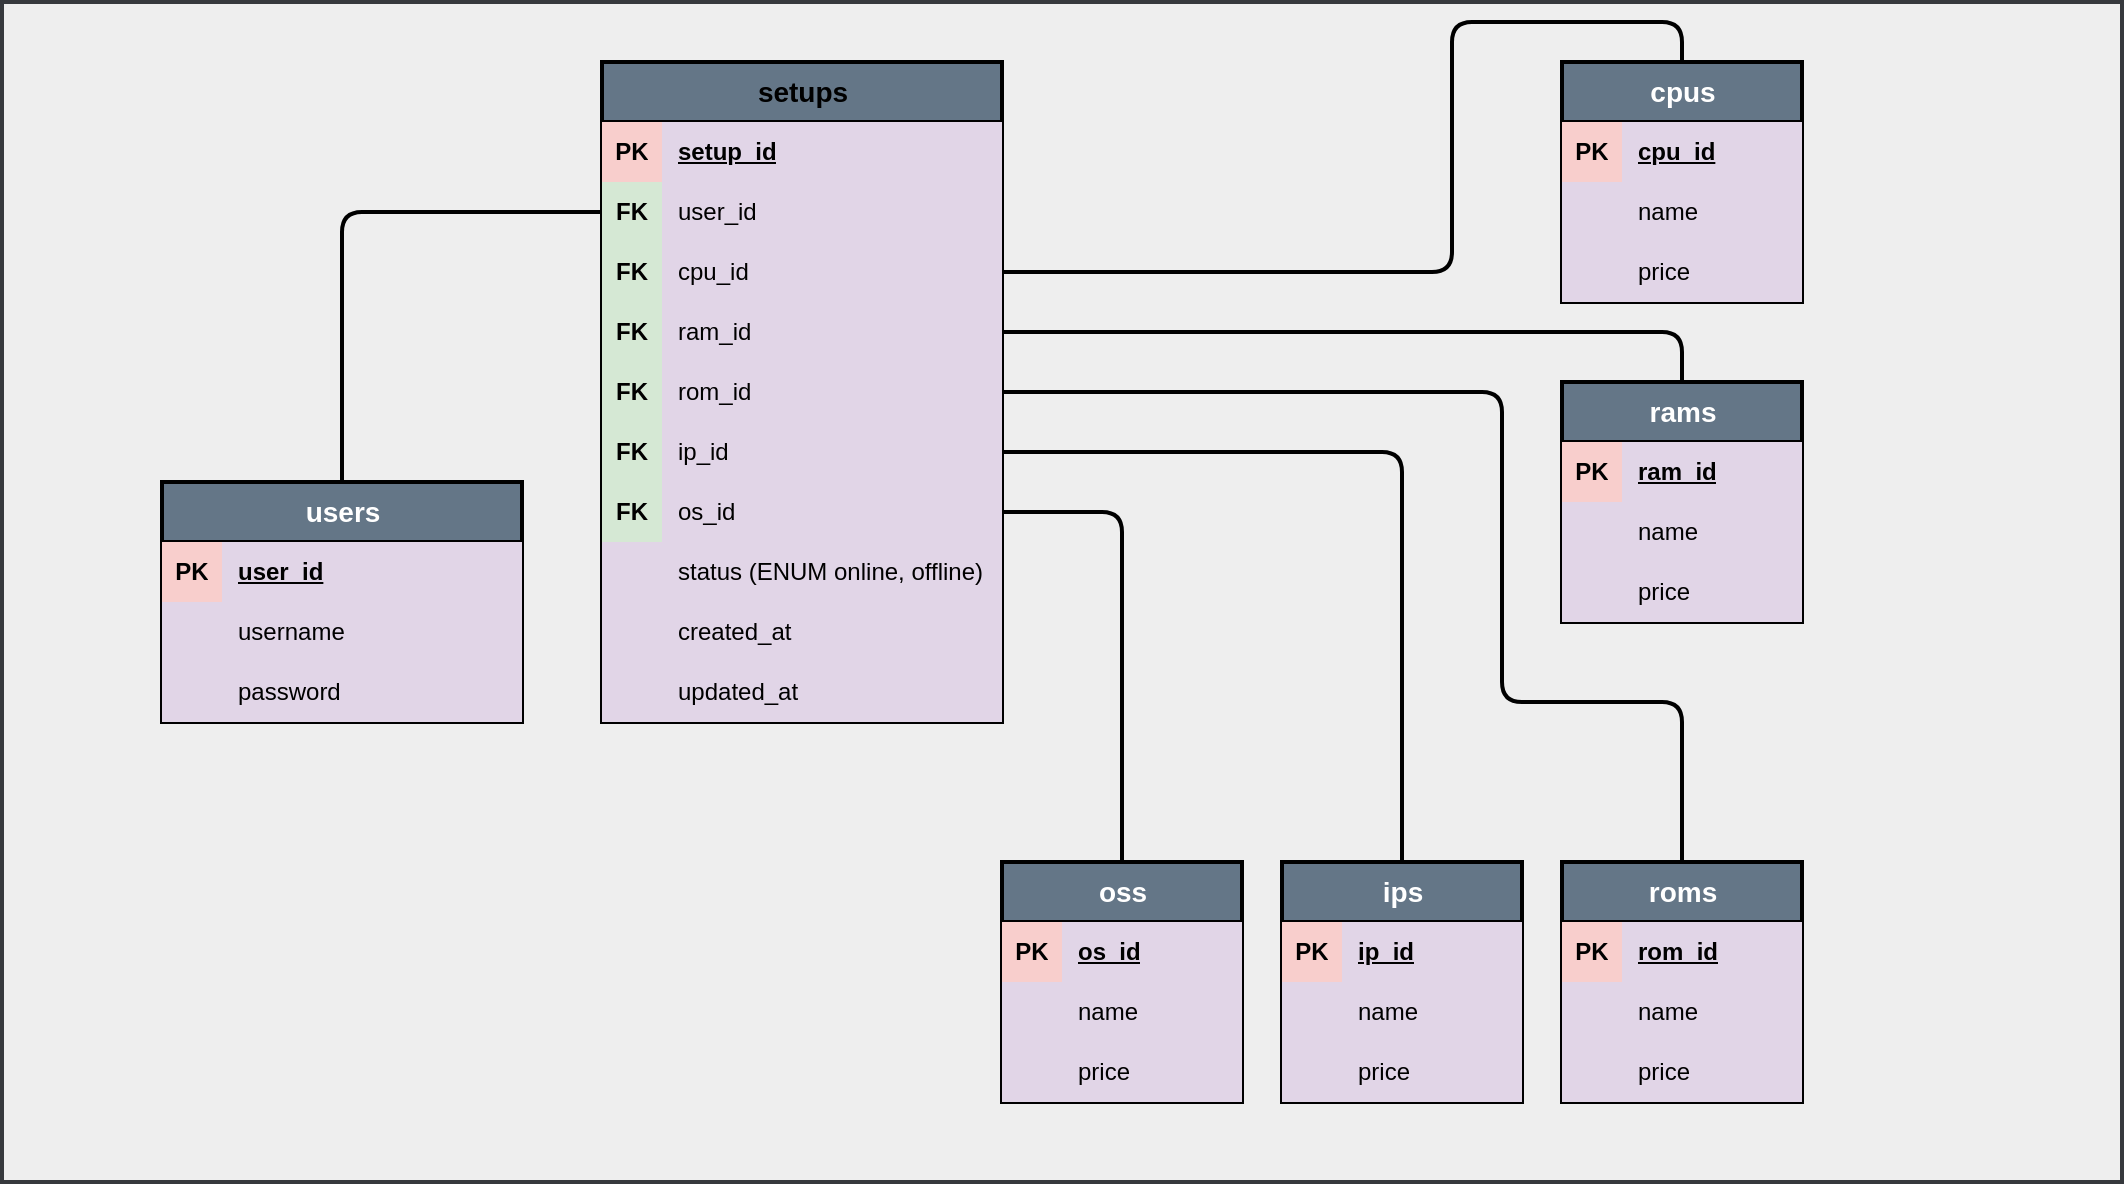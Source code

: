<mxfile>
    <diagram id="rzw9glcetbfqaGRJZ7We" name="Page-1">
        <mxGraphModel dx="551" dy="320" grid="1" gridSize="10" guides="1" tooltips="1" connect="1" arrows="1" fold="1" page="1" pageScale="1" pageWidth="1169" pageHeight="1654" math="0" shadow="0">
            <root>
                <mxCell id="0"/>
                <mxCell id="1" parent="0"/>
                <mxCell id="210" value="" style="rounded=0;whiteSpace=wrap;html=1;labelBorderColor=none;strokeColor=#36393d;strokeWidth=2;fontFamily=Comic Sans MS;fontSize=14;fillColor=#eeeeee;" vertex="1" parent="1">
                    <mxGeometry x="60" y="10" width="1060" height="590" as="geometry"/>
                </mxCell>
                <mxCell id="120" style="edgeStyle=orthogonalEdgeStyle;html=1;entryX=0;entryY=0.5;entryDx=0;entryDy=0;fontSize=14;fontColor=#000000;endArrow=none;endFill=0;exitX=0.5;exitY=0;exitDx=0;exitDy=0;strokeWidth=2;fillColor=#e1d5e7;strokeColor=#000000;" edge="1" parent="1" source="2" target="69">
                    <mxGeometry relative="1" as="geometry"/>
                </mxCell>
                <mxCell id="2" value="users" style="shape=table;startSize=30;container=1;collapsible=1;childLayout=tableLayout;fixedRows=1;rowLines=0;fontStyle=1;align=center;resizeLast=1;fillColor=#647687;strokeColor=#000000;swimlaneLine=1;swimlaneFillColor=none;fontSize=14;labelBorderColor=none;html=1;fontColor=#ffffff;strokeWidth=2;" vertex="1" parent="1">
                    <mxGeometry x="140" y="250" width="180" height="120" as="geometry"/>
                </mxCell>
                <mxCell id="3" value="" style="shape=tableRow;horizontal=0;startSize=0;swimlaneHead=0;swimlaneBody=0;fillColor=#e1d5e7;collapsible=0;dropTarget=0;points=[[0,0.5],[1,0.5]];portConstraint=eastwest;top=0;left=0;right=0;bottom=1;strokeColor=#000000;swimlaneLine=1;swimlaneFillColor=none;labelBorderColor=none;html=1;fontColor=#000000;strokeWidth=2;" vertex="1" parent="2">
                    <mxGeometry y="30" width="180" height="30" as="geometry"/>
                </mxCell>
                <mxCell id="4" value="PK" style="shape=partialRectangle;connectable=0;fillColor=#f8cecc;top=0;left=0;bottom=0;right=0;fontStyle=1;overflow=hidden;strokeColor=#b85450;swimlaneLine=1;swimlaneFillColor=none;labelBorderColor=none;html=1;strokeWidth=2;fontColor=#000000;" vertex="1" parent="3">
                    <mxGeometry width="30" height="30" as="geometry">
                        <mxRectangle width="30" height="30" as="alternateBounds"/>
                    </mxGeometry>
                </mxCell>
                <mxCell id="5" value="user_id" style="shape=partialRectangle;connectable=0;fillColor=#e1d5e7;top=0;left=0;bottom=0;right=0;align=left;spacingLeft=6;fontStyle=5;overflow=hidden;strokeColor=#000000;swimlaneLine=1;swimlaneFillColor=none;labelBorderColor=none;html=1;fontColor=#000000;strokeWidth=2;" vertex="1" parent="3">
                    <mxGeometry x="30" width="150" height="30" as="geometry">
                        <mxRectangle width="150" height="30" as="alternateBounds"/>
                    </mxGeometry>
                </mxCell>
                <mxCell id="6" value="" style="shape=tableRow;horizontal=0;startSize=0;swimlaneHead=0;swimlaneBody=0;fillColor=#e1d5e7;collapsible=0;dropTarget=0;points=[[0,0.5],[1,0.5]];portConstraint=eastwest;top=0;left=0;right=0;bottom=0;strokeColor=#000000;swimlaneLine=1;swimlaneFillColor=none;labelBorderColor=none;html=1;fontColor=#000000;strokeWidth=2;" vertex="1" parent="2">
                    <mxGeometry y="60" width="180" height="30" as="geometry"/>
                </mxCell>
                <mxCell id="7" value="" style="shape=partialRectangle;connectable=0;fillColor=#e1d5e7;top=0;left=0;bottom=0;right=0;editable=1;overflow=hidden;strokeColor=#000000;swimlaneLine=1;swimlaneFillColor=none;labelBorderColor=none;html=1;fontColor=#000000;strokeWidth=2;" vertex="1" parent="6">
                    <mxGeometry width="30" height="30" as="geometry">
                        <mxRectangle width="30" height="30" as="alternateBounds"/>
                    </mxGeometry>
                </mxCell>
                <mxCell id="8" value="username" style="shape=partialRectangle;connectable=0;fillColor=#e1d5e7;top=0;left=0;bottom=0;right=0;align=left;spacingLeft=6;overflow=hidden;strokeColor=#000000;swimlaneLine=1;swimlaneFillColor=none;perimeterSpacing=0;strokeWidth=2;labelBorderColor=none;html=1;fontColor=#000000;" vertex="1" parent="6">
                    <mxGeometry x="30" width="150" height="30" as="geometry">
                        <mxRectangle width="150" height="30" as="alternateBounds"/>
                    </mxGeometry>
                </mxCell>
                <mxCell id="9" value="" style="shape=tableRow;horizontal=0;startSize=0;swimlaneHead=0;swimlaneBody=0;fillColor=#e1d5e7;collapsible=0;dropTarget=0;points=[[0,0.5],[1,0.5]];portConstraint=eastwest;top=0;left=0;right=0;bottom=0;strokeColor=#000000;swimlaneLine=1;swimlaneFillColor=none;labelBorderColor=none;html=1;fontColor=#000000;strokeWidth=2;" vertex="1" parent="2">
                    <mxGeometry y="90" width="180" height="30" as="geometry"/>
                </mxCell>
                <mxCell id="10" value="" style="shape=partialRectangle;connectable=0;fillColor=#e1d5e7;top=0;left=0;bottom=0;right=0;editable=1;overflow=hidden;strokeColor=#000000;swimlaneLine=1;swimlaneFillColor=none;labelBorderColor=none;html=1;fontColor=#000000;strokeWidth=2;" vertex="1" parent="9">
                    <mxGeometry width="30" height="30" as="geometry">
                        <mxRectangle width="30" height="30" as="alternateBounds"/>
                    </mxGeometry>
                </mxCell>
                <mxCell id="11" value="password" style="shape=partialRectangle;connectable=0;fillColor=#e1d5e7;top=0;left=0;bottom=0;right=0;align=left;spacingLeft=6;overflow=hidden;strokeColor=#000000;swimlaneLine=1;swimlaneFillColor=none;labelBorderColor=none;html=1;fontColor=#000000;strokeWidth=2;" vertex="1" parent="9">
                    <mxGeometry x="30" width="150" height="30" as="geometry">
                        <mxRectangle width="150" height="30" as="alternateBounds"/>
                    </mxGeometry>
                </mxCell>
                <mxCell id="15" value="cpus" style="shape=table;startSize=30;container=1;collapsible=1;childLayout=tableLayout;fixedRows=1;rowLines=0;fontStyle=1;align=center;resizeLast=1;fillColor=#647687;strokeColor=#000000;swimlaneLine=1;swimlaneFillColor=none;fontSize=14;labelBorderColor=none;html=1;fontColor=#ffffff;strokeWidth=2;" vertex="1" parent="1">
                    <mxGeometry x="840" y="40" width="120" height="120" as="geometry"/>
                </mxCell>
                <mxCell id="16" value="" style="shape=tableRow;horizontal=0;startSize=0;swimlaneHead=0;swimlaneBody=0;fillColor=#e1d5e7;collapsible=0;dropTarget=0;points=[[0,0.5],[1,0.5]];portConstraint=eastwest;top=0;left=0;right=0;bottom=1;strokeColor=#000000;swimlaneLine=1;swimlaneFillColor=none;labelBorderColor=none;html=1;fontColor=#000000;strokeWidth=2;" vertex="1" parent="15">
                    <mxGeometry y="30" width="120" height="30" as="geometry"/>
                </mxCell>
                <mxCell id="17" value="PK" style="shape=partialRectangle;connectable=0;fillColor=#f8cecc;top=0;left=0;bottom=0;right=0;fontStyle=1;overflow=hidden;strokeColor=#b85450;swimlaneLine=1;swimlaneFillColor=none;labelBorderColor=none;html=1;strokeWidth=2;fontColor=#000000;" vertex="1" parent="16">
                    <mxGeometry width="30" height="30" as="geometry">
                        <mxRectangle width="30" height="30" as="alternateBounds"/>
                    </mxGeometry>
                </mxCell>
                <mxCell id="18" value="cpu_id" style="shape=partialRectangle;connectable=0;fillColor=#e1d5e7;top=0;left=0;bottom=0;right=0;align=left;spacingLeft=6;fontStyle=5;overflow=hidden;strokeColor=#000000;swimlaneLine=1;swimlaneFillColor=none;labelBorderColor=none;html=1;fontColor=#000000;strokeWidth=2;" vertex="1" parent="16">
                    <mxGeometry x="30" width="90" height="30" as="geometry">
                        <mxRectangle width="90" height="30" as="alternateBounds"/>
                    </mxGeometry>
                </mxCell>
                <mxCell id="19" value="" style="shape=tableRow;horizontal=0;startSize=0;swimlaneHead=0;swimlaneBody=0;fillColor=#e1d5e7;collapsible=0;dropTarget=0;points=[[0,0.5],[1,0.5]];portConstraint=eastwest;top=0;left=0;right=0;bottom=0;strokeColor=#000000;swimlaneLine=1;swimlaneFillColor=none;labelBorderColor=none;html=1;fontColor=#000000;strokeWidth=2;" vertex="1" parent="15">
                    <mxGeometry y="60" width="120" height="30" as="geometry"/>
                </mxCell>
                <mxCell id="20" value="" style="shape=partialRectangle;connectable=0;fillColor=#e1d5e7;top=0;left=0;bottom=0;right=0;editable=1;overflow=hidden;strokeColor=#000000;swimlaneLine=1;swimlaneFillColor=none;labelBorderColor=none;html=1;fontColor=#000000;strokeWidth=2;" vertex="1" parent="19">
                    <mxGeometry width="30" height="30" as="geometry">
                        <mxRectangle width="30" height="30" as="alternateBounds"/>
                    </mxGeometry>
                </mxCell>
                <mxCell id="21" value="name" style="shape=partialRectangle;connectable=0;fillColor=#e1d5e7;top=0;left=0;bottom=0;right=0;align=left;spacingLeft=6;overflow=hidden;strokeColor=#000000;swimlaneLine=1;swimlaneFillColor=none;perimeterSpacing=0;strokeWidth=2;labelBorderColor=none;html=1;fontColor=#000000;" vertex="1" parent="19">
                    <mxGeometry x="30" width="90" height="30" as="geometry">
                        <mxRectangle width="90" height="30" as="alternateBounds"/>
                    </mxGeometry>
                </mxCell>
                <mxCell id="22" value="" style="shape=tableRow;horizontal=0;startSize=0;swimlaneHead=0;swimlaneBody=0;fillColor=#e1d5e7;collapsible=0;dropTarget=0;points=[[0,0.5],[1,0.5]];portConstraint=eastwest;top=0;left=0;right=0;bottom=0;strokeColor=#000000;swimlaneLine=1;swimlaneFillColor=none;labelBorderColor=none;html=1;fontColor=#000000;strokeWidth=2;" vertex="1" parent="15">
                    <mxGeometry y="90" width="120" height="30" as="geometry"/>
                </mxCell>
                <mxCell id="23" value="" style="shape=partialRectangle;connectable=0;fillColor=#e1d5e7;top=0;left=0;bottom=0;right=0;editable=1;overflow=hidden;strokeColor=#000000;swimlaneLine=1;swimlaneFillColor=none;labelBorderColor=none;html=1;fontColor=#000000;strokeWidth=2;" vertex="1" parent="22">
                    <mxGeometry width="30" height="30" as="geometry">
                        <mxRectangle width="30" height="30" as="alternateBounds"/>
                    </mxGeometry>
                </mxCell>
                <mxCell id="24" value="price" style="shape=partialRectangle;connectable=0;fillColor=#e1d5e7;top=0;left=0;bottom=0;right=0;align=left;spacingLeft=6;overflow=hidden;strokeColor=#000000;swimlaneLine=1;swimlaneFillColor=none;labelBorderColor=none;html=1;fontColor=#000000;strokeWidth=2;" vertex="1" parent="22">
                    <mxGeometry x="30" width="90" height="30" as="geometry">
                        <mxRectangle width="90" height="30" as="alternateBounds"/>
                    </mxGeometry>
                </mxCell>
                <mxCell id="25" value="roms" style="shape=table;startSize=30;container=1;collapsible=1;childLayout=tableLayout;fixedRows=1;rowLines=0;fontStyle=1;align=center;resizeLast=1;fillColor=#647687;strokeColor=#000000;swimlaneLine=1;swimlaneFillColor=none;fontSize=14;labelBorderColor=none;html=1;fontColor=#ffffff;strokeWidth=2;" vertex="1" parent="1">
                    <mxGeometry x="840" y="440" width="120" height="120" as="geometry"/>
                </mxCell>
                <mxCell id="26" value="" style="shape=tableRow;horizontal=0;startSize=0;swimlaneHead=0;swimlaneBody=0;fillColor=#e1d5e7;collapsible=0;dropTarget=0;points=[[0,0.5],[1,0.5]];portConstraint=eastwest;top=0;left=0;right=0;bottom=1;strokeColor=#000000;swimlaneLine=1;swimlaneFillColor=none;labelBorderColor=none;html=1;fontColor=#000000;strokeWidth=2;" vertex="1" parent="25">
                    <mxGeometry y="30" width="120" height="30" as="geometry"/>
                </mxCell>
                <mxCell id="27" value="PK" style="shape=partialRectangle;connectable=0;fillColor=#f8cecc;top=0;left=0;bottom=0;right=0;fontStyle=1;overflow=hidden;strokeColor=#b85450;swimlaneLine=1;swimlaneFillColor=none;labelBorderColor=none;html=1;strokeWidth=2;fontColor=#000000;" vertex="1" parent="26">
                    <mxGeometry width="30" height="30" as="geometry">
                        <mxRectangle width="30" height="30" as="alternateBounds"/>
                    </mxGeometry>
                </mxCell>
                <mxCell id="28" value="rom_id" style="shape=partialRectangle;connectable=0;fillColor=#e1d5e7;top=0;left=0;bottom=0;right=0;align=left;spacingLeft=6;fontStyle=5;overflow=hidden;strokeColor=#000000;swimlaneLine=1;swimlaneFillColor=none;labelBorderColor=none;html=1;fontColor=#000000;strokeWidth=2;" vertex="1" parent="26">
                    <mxGeometry x="30" width="90" height="30" as="geometry">
                        <mxRectangle width="90" height="30" as="alternateBounds"/>
                    </mxGeometry>
                </mxCell>
                <mxCell id="29" value="" style="shape=tableRow;horizontal=0;startSize=0;swimlaneHead=0;swimlaneBody=0;fillColor=#e1d5e7;collapsible=0;dropTarget=0;points=[[0,0.5],[1,0.5]];portConstraint=eastwest;top=0;left=0;right=0;bottom=0;strokeColor=#000000;swimlaneLine=1;swimlaneFillColor=none;labelBorderColor=none;html=1;fontColor=#000000;strokeWidth=2;" vertex="1" parent="25">
                    <mxGeometry y="60" width="120" height="30" as="geometry"/>
                </mxCell>
                <mxCell id="30" value="" style="shape=partialRectangle;connectable=0;fillColor=#e1d5e7;top=0;left=0;bottom=0;right=0;editable=1;overflow=hidden;strokeColor=#000000;swimlaneLine=1;swimlaneFillColor=none;labelBorderColor=none;html=1;fontColor=#000000;strokeWidth=2;" vertex="1" parent="29">
                    <mxGeometry width="30" height="30" as="geometry">
                        <mxRectangle width="30" height="30" as="alternateBounds"/>
                    </mxGeometry>
                </mxCell>
                <mxCell id="31" value="name" style="shape=partialRectangle;connectable=0;fillColor=#e1d5e7;top=0;left=0;bottom=0;right=0;align=left;spacingLeft=6;overflow=hidden;strokeColor=#000000;swimlaneLine=1;swimlaneFillColor=none;perimeterSpacing=0;strokeWidth=2;labelBorderColor=none;html=1;fontColor=#000000;" vertex="1" parent="29">
                    <mxGeometry x="30" width="90" height="30" as="geometry">
                        <mxRectangle width="90" height="30" as="alternateBounds"/>
                    </mxGeometry>
                </mxCell>
                <mxCell id="32" value="" style="shape=tableRow;horizontal=0;startSize=0;swimlaneHead=0;swimlaneBody=0;fillColor=#e1d5e7;collapsible=0;dropTarget=0;points=[[0,0.5],[1,0.5]];portConstraint=eastwest;top=0;left=0;right=0;bottom=0;strokeColor=#000000;swimlaneLine=1;swimlaneFillColor=none;labelBorderColor=none;html=1;fontColor=#000000;strokeWidth=2;" vertex="1" parent="25">
                    <mxGeometry y="90" width="120" height="30" as="geometry"/>
                </mxCell>
                <mxCell id="33" value="" style="shape=partialRectangle;connectable=0;fillColor=#e1d5e7;top=0;left=0;bottom=0;right=0;editable=1;overflow=hidden;strokeColor=#000000;swimlaneLine=1;swimlaneFillColor=none;labelBorderColor=none;html=1;fontColor=#000000;strokeWidth=2;" vertex="1" parent="32">
                    <mxGeometry width="30" height="30" as="geometry">
                        <mxRectangle width="30" height="30" as="alternateBounds"/>
                    </mxGeometry>
                </mxCell>
                <mxCell id="34" value="price" style="shape=partialRectangle;connectable=0;fillColor=#e1d5e7;top=0;left=0;bottom=0;right=0;align=left;spacingLeft=6;overflow=hidden;strokeColor=#000000;swimlaneLine=1;swimlaneFillColor=none;labelBorderColor=none;html=1;fontColor=#000000;strokeWidth=2;" vertex="1" parent="32">
                    <mxGeometry x="30" width="90" height="30" as="geometry">
                        <mxRectangle width="90" height="30" as="alternateBounds"/>
                    </mxGeometry>
                </mxCell>
                <mxCell id="35" value="rams" style="shape=table;startSize=30;container=1;collapsible=1;childLayout=tableLayout;fixedRows=1;rowLines=0;fontStyle=1;align=center;resizeLast=1;fillColor=#647687;strokeColor=#000000;swimlaneLine=1;swimlaneFillColor=none;fontSize=14;labelBorderColor=none;html=1;fontColor=#ffffff;strokeWidth=2;" vertex="1" parent="1">
                    <mxGeometry x="840" y="200" width="120" height="120" as="geometry"/>
                </mxCell>
                <mxCell id="36" value="" style="shape=tableRow;horizontal=0;startSize=0;swimlaneHead=0;swimlaneBody=0;fillColor=#e1d5e7;collapsible=0;dropTarget=0;points=[[0,0.5],[1,0.5]];portConstraint=eastwest;top=0;left=0;right=0;bottom=1;strokeColor=#000000;swimlaneLine=1;swimlaneFillColor=none;labelBorderColor=none;html=1;fontColor=#000000;strokeWidth=2;" vertex="1" parent="35">
                    <mxGeometry y="30" width="120" height="30" as="geometry"/>
                </mxCell>
                <mxCell id="37" value="PK" style="shape=partialRectangle;connectable=0;fillColor=#f8cecc;top=0;left=0;bottom=0;right=0;fontStyle=1;overflow=hidden;strokeColor=#b85450;swimlaneLine=1;swimlaneFillColor=none;labelBorderColor=none;html=1;strokeWidth=2;fontColor=#000000;" vertex="1" parent="36">
                    <mxGeometry width="30" height="30" as="geometry">
                        <mxRectangle width="30" height="30" as="alternateBounds"/>
                    </mxGeometry>
                </mxCell>
                <mxCell id="38" value="ram_id" style="shape=partialRectangle;connectable=0;fillColor=#e1d5e7;top=0;left=0;bottom=0;right=0;align=left;spacingLeft=6;fontStyle=5;overflow=hidden;strokeColor=#000000;swimlaneLine=1;swimlaneFillColor=none;labelBorderColor=none;html=1;fontColor=#000000;strokeWidth=2;" vertex="1" parent="36">
                    <mxGeometry x="30" width="90" height="30" as="geometry">
                        <mxRectangle width="90" height="30" as="alternateBounds"/>
                    </mxGeometry>
                </mxCell>
                <mxCell id="39" value="" style="shape=tableRow;horizontal=0;startSize=0;swimlaneHead=0;swimlaneBody=0;fillColor=#e1d5e7;collapsible=0;dropTarget=0;points=[[0,0.5],[1,0.5]];portConstraint=eastwest;top=0;left=0;right=0;bottom=0;strokeColor=#000000;swimlaneLine=1;swimlaneFillColor=none;labelBorderColor=none;html=1;fontColor=#000000;strokeWidth=2;" vertex="1" parent="35">
                    <mxGeometry y="60" width="120" height="30" as="geometry"/>
                </mxCell>
                <mxCell id="40" value="" style="shape=partialRectangle;connectable=0;fillColor=#e1d5e7;top=0;left=0;bottom=0;right=0;editable=1;overflow=hidden;strokeColor=#000000;swimlaneLine=1;swimlaneFillColor=none;labelBorderColor=none;html=1;fontColor=#000000;strokeWidth=2;" vertex="1" parent="39">
                    <mxGeometry width="30" height="30" as="geometry">
                        <mxRectangle width="30" height="30" as="alternateBounds"/>
                    </mxGeometry>
                </mxCell>
                <mxCell id="41" value="name" style="shape=partialRectangle;connectable=0;fillColor=#e1d5e7;top=0;left=0;bottom=0;right=0;align=left;spacingLeft=6;overflow=hidden;strokeColor=#000000;swimlaneLine=1;swimlaneFillColor=none;perimeterSpacing=0;strokeWidth=2;labelBorderColor=none;html=1;fontColor=#000000;" vertex="1" parent="39">
                    <mxGeometry x="30" width="90" height="30" as="geometry">
                        <mxRectangle width="90" height="30" as="alternateBounds"/>
                    </mxGeometry>
                </mxCell>
                <mxCell id="42" value="" style="shape=tableRow;horizontal=0;startSize=0;swimlaneHead=0;swimlaneBody=0;fillColor=#e1d5e7;collapsible=0;dropTarget=0;points=[[0,0.5],[1,0.5]];portConstraint=eastwest;top=0;left=0;right=0;bottom=0;strokeColor=#000000;swimlaneLine=1;swimlaneFillColor=none;labelBorderColor=none;html=1;fontColor=#000000;strokeWidth=2;" vertex="1" parent="35">
                    <mxGeometry y="90" width="120" height="30" as="geometry"/>
                </mxCell>
                <mxCell id="43" value="" style="shape=partialRectangle;connectable=0;fillColor=#e1d5e7;top=0;left=0;bottom=0;right=0;editable=1;overflow=hidden;strokeColor=#000000;swimlaneLine=1;swimlaneFillColor=none;labelBorderColor=none;html=1;fontColor=#000000;strokeWidth=2;" vertex="1" parent="42">
                    <mxGeometry width="30" height="30" as="geometry">
                        <mxRectangle width="30" height="30" as="alternateBounds"/>
                    </mxGeometry>
                </mxCell>
                <mxCell id="44" value="price" style="shape=partialRectangle;connectable=0;fillColor=#e1d5e7;top=0;left=0;bottom=0;right=0;align=left;spacingLeft=6;overflow=hidden;strokeColor=#000000;swimlaneLine=1;swimlaneFillColor=none;labelBorderColor=none;html=1;fontColor=#000000;strokeWidth=2;" vertex="1" parent="42">
                    <mxGeometry x="30" width="90" height="30" as="geometry">
                        <mxRectangle width="90" height="30" as="alternateBounds"/>
                    </mxGeometry>
                </mxCell>
                <mxCell id="45" value="ips" style="shape=table;startSize=30;container=1;collapsible=1;childLayout=tableLayout;fixedRows=1;rowLines=0;fontStyle=1;align=center;resizeLast=1;fillColor=#647687;strokeColor=#000000;swimlaneLine=1;swimlaneFillColor=none;fontSize=14;labelBorderColor=none;html=1;fontColor=#ffffff;strokeWidth=2;" vertex="1" parent="1">
                    <mxGeometry x="700" y="440" width="120" height="120" as="geometry"/>
                </mxCell>
                <mxCell id="46" value="" style="shape=tableRow;horizontal=0;startSize=0;swimlaneHead=0;swimlaneBody=0;fillColor=#e1d5e7;collapsible=0;dropTarget=0;points=[[0,0.5],[1,0.5]];portConstraint=eastwest;top=0;left=0;right=0;bottom=1;strokeColor=#000000;swimlaneLine=1;swimlaneFillColor=none;labelBorderColor=none;html=1;fontColor=#000000;strokeWidth=2;" vertex="1" parent="45">
                    <mxGeometry y="30" width="120" height="30" as="geometry"/>
                </mxCell>
                <mxCell id="47" value="PK" style="shape=partialRectangle;connectable=0;fillColor=#f8cecc;top=0;left=0;bottom=0;right=0;fontStyle=1;overflow=hidden;strokeColor=#b85450;swimlaneLine=1;swimlaneFillColor=none;labelBorderColor=none;html=1;strokeWidth=2;fontColor=#000000;" vertex="1" parent="46">
                    <mxGeometry width="30" height="30" as="geometry">
                        <mxRectangle width="30" height="30" as="alternateBounds"/>
                    </mxGeometry>
                </mxCell>
                <mxCell id="48" value="ip_id" style="shape=partialRectangle;connectable=0;fillColor=#e1d5e7;top=0;left=0;bottom=0;right=0;align=left;spacingLeft=6;fontStyle=5;overflow=hidden;strokeColor=#000000;swimlaneLine=1;swimlaneFillColor=none;labelBorderColor=none;html=1;fontColor=#000000;strokeWidth=2;" vertex="1" parent="46">
                    <mxGeometry x="30" width="90" height="30" as="geometry">
                        <mxRectangle width="90" height="30" as="alternateBounds"/>
                    </mxGeometry>
                </mxCell>
                <mxCell id="49" value="" style="shape=tableRow;horizontal=0;startSize=0;swimlaneHead=0;swimlaneBody=0;fillColor=#e1d5e7;collapsible=0;dropTarget=0;points=[[0,0.5],[1,0.5]];portConstraint=eastwest;top=0;left=0;right=0;bottom=0;strokeColor=#000000;swimlaneLine=1;swimlaneFillColor=none;labelBorderColor=none;html=1;fontColor=#000000;strokeWidth=2;" vertex="1" parent="45">
                    <mxGeometry y="60" width="120" height="30" as="geometry"/>
                </mxCell>
                <mxCell id="50" value="" style="shape=partialRectangle;connectable=0;fillColor=#e1d5e7;top=0;left=0;bottom=0;right=0;editable=1;overflow=hidden;strokeColor=#000000;swimlaneLine=1;swimlaneFillColor=none;labelBorderColor=none;html=1;fontColor=#000000;strokeWidth=2;" vertex="1" parent="49">
                    <mxGeometry width="30" height="30" as="geometry">
                        <mxRectangle width="30" height="30" as="alternateBounds"/>
                    </mxGeometry>
                </mxCell>
                <mxCell id="51" value="name" style="shape=partialRectangle;connectable=0;fillColor=#e1d5e7;top=0;left=0;bottom=0;right=0;align=left;spacingLeft=6;overflow=hidden;strokeColor=#000000;swimlaneLine=1;swimlaneFillColor=none;perimeterSpacing=0;strokeWidth=2;labelBorderColor=none;html=1;fontColor=#000000;" vertex="1" parent="49">
                    <mxGeometry x="30" width="90" height="30" as="geometry">
                        <mxRectangle width="90" height="30" as="alternateBounds"/>
                    </mxGeometry>
                </mxCell>
                <mxCell id="52" value="" style="shape=tableRow;horizontal=0;startSize=0;swimlaneHead=0;swimlaneBody=0;fillColor=#e1d5e7;collapsible=0;dropTarget=0;points=[[0,0.5],[1,0.5]];portConstraint=eastwest;top=0;left=0;right=0;bottom=0;strokeColor=#000000;swimlaneLine=1;swimlaneFillColor=none;labelBorderColor=none;html=1;fontColor=#000000;strokeWidth=2;" vertex="1" parent="45">
                    <mxGeometry y="90" width="120" height="30" as="geometry"/>
                </mxCell>
                <mxCell id="53" value="" style="shape=partialRectangle;connectable=0;fillColor=#e1d5e7;top=0;left=0;bottom=0;right=0;editable=1;overflow=hidden;strokeColor=#000000;swimlaneLine=1;swimlaneFillColor=none;labelBorderColor=none;html=1;fontColor=#000000;strokeWidth=2;" vertex="1" parent="52">
                    <mxGeometry width="30" height="30" as="geometry">
                        <mxRectangle width="30" height="30" as="alternateBounds"/>
                    </mxGeometry>
                </mxCell>
                <mxCell id="54" value="price" style="shape=partialRectangle;connectable=0;fillColor=#e1d5e7;top=0;left=0;bottom=0;right=0;align=left;spacingLeft=6;overflow=hidden;strokeColor=#000000;swimlaneLine=1;swimlaneFillColor=none;labelBorderColor=none;html=1;fontColor=#000000;strokeWidth=2;" vertex="1" parent="52">
                    <mxGeometry x="30" width="90" height="30" as="geometry">
                        <mxRectangle width="90" height="30" as="alternateBounds"/>
                    </mxGeometry>
                </mxCell>
                <mxCell id="55" value="oss" style="shape=table;startSize=30;container=1;collapsible=1;childLayout=tableLayout;fixedRows=1;rowLines=0;fontStyle=1;align=center;resizeLast=1;fillColor=#647687;strokeColor=#000000;swimlaneLine=1;swimlaneFillColor=none;fontSize=14;labelBorderColor=none;html=1;fontColor=#ffffff;strokeWidth=2;" vertex="1" parent="1">
                    <mxGeometry x="560" y="440" width="120" height="120" as="geometry"/>
                </mxCell>
                <mxCell id="56" value="" style="shape=tableRow;horizontal=0;startSize=0;swimlaneHead=0;swimlaneBody=0;fillColor=#e1d5e7;collapsible=0;dropTarget=0;points=[[0,0.5],[1,0.5]];portConstraint=eastwest;top=0;left=0;right=0;bottom=1;strokeColor=#000000;swimlaneLine=1;swimlaneFillColor=none;labelBorderColor=none;html=1;fontColor=#000000;strokeWidth=2;" vertex="1" parent="55">
                    <mxGeometry y="30" width="120" height="30" as="geometry"/>
                </mxCell>
                <mxCell id="57" value="PK" style="shape=partialRectangle;connectable=0;fillColor=#f8cecc;top=0;left=0;bottom=0;right=0;fontStyle=1;overflow=hidden;strokeColor=#b85450;swimlaneLine=1;swimlaneFillColor=none;labelBorderColor=none;html=1;strokeWidth=2;fontColor=#000000;" vertex="1" parent="56">
                    <mxGeometry width="30" height="30" as="geometry">
                        <mxRectangle width="30" height="30" as="alternateBounds"/>
                    </mxGeometry>
                </mxCell>
                <mxCell id="58" value="os_id" style="shape=partialRectangle;connectable=0;fillColor=#e1d5e7;top=0;left=0;bottom=0;right=0;align=left;spacingLeft=6;fontStyle=5;overflow=hidden;strokeColor=#000000;swimlaneLine=1;swimlaneFillColor=none;labelBorderColor=none;html=1;fontColor=#000000;strokeWidth=2;" vertex="1" parent="56">
                    <mxGeometry x="30" width="90" height="30" as="geometry">
                        <mxRectangle width="90" height="30" as="alternateBounds"/>
                    </mxGeometry>
                </mxCell>
                <mxCell id="59" value="" style="shape=tableRow;horizontal=0;startSize=0;swimlaneHead=0;swimlaneBody=0;fillColor=#e1d5e7;collapsible=0;dropTarget=0;points=[[0,0.5],[1,0.5]];portConstraint=eastwest;top=0;left=0;right=0;bottom=0;strokeColor=#000000;swimlaneLine=1;swimlaneFillColor=none;labelBorderColor=none;html=1;fontColor=#000000;strokeWidth=2;" vertex="1" parent="55">
                    <mxGeometry y="60" width="120" height="30" as="geometry"/>
                </mxCell>
                <mxCell id="60" value="" style="shape=partialRectangle;connectable=0;fillColor=#e1d5e7;top=0;left=0;bottom=0;right=0;editable=1;overflow=hidden;strokeColor=#000000;swimlaneLine=1;swimlaneFillColor=none;labelBorderColor=none;html=1;fontColor=#000000;strokeWidth=2;" vertex="1" parent="59">
                    <mxGeometry width="30" height="30" as="geometry">
                        <mxRectangle width="30" height="30" as="alternateBounds"/>
                    </mxGeometry>
                </mxCell>
                <mxCell id="61" value="name" style="shape=partialRectangle;connectable=0;fillColor=#e1d5e7;top=0;left=0;bottom=0;right=0;align=left;spacingLeft=6;overflow=hidden;strokeColor=#000000;swimlaneLine=1;swimlaneFillColor=none;perimeterSpacing=0;strokeWidth=2;labelBorderColor=none;html=1;fontColor=#000000;" vertex="1" parent="59">
                    <mxGeometry x="30" width="90" height="30" as="geometry">
                        <mxRectangle width="90" height="30" as="alternateBounds"/>
                    </mxGeometry>
                </mxCell>
                <mxCell id="62" value="" style="shape=tableRow;horizontal=0;startSize=0;swimlaneHead=0;swimlaneBody=0;fillColor=#e1d5e7;collapsible=0;dropTarget=0;points=[[0,0.5],[1,0.5]];portConstraint=eastwest;top=0;left=0;right=0;bottom=0;strokeColor=#000000;swimlaneLine=1;swimlaneFillColor=none;labelBorderColor=none;html=1;fontColor=#000000;strokeWidth=2;" vertex="1" parent="55">
                    <mxGeometry y="90" width="120" height="30" as="geometry"/>
                </mxCell>
                <mxCell id="63" value="" style="shape=partialRectangle;connectable=0;fillColor=#e1d5e7;top=0;left=0;bottom=0;right=0;editable=1;overflow=hidden;strokeColor=#000000;swimlaneLine=1;swimlaneFillColor=none;labelBorderColor=none;html=1;fontColor=#000000;strokeWidth=2;" vertex="1" parent="62">
                    <mxGeometry width="30" height="30" as="geometry">
                        <mxRectangle width="30" height="30" as="alternateBounds"/>
                    </mxGeometry>
                </mxCell>
                <mxCell id="64" value="price" style="shape=partialRectangle;connectable=0;fillColor=#e1d5e7;top=0;left=0;bottom=0;right=0;align=left;spacingLeft=6;overflow=hidden;strokeColor=#000000;swimlaneLine=1;swimlaneFillColor=none;labelBorderColor=none;html=1;fontColor=#000000;strokeWidth=2;" vertex="1" parent="62">
                    <mxGeometry x="30" width="90" height="30" as="geometry">
                        <mxRectangle width="90" height="30" as="alternateBounds"/>
                    </mxGeometry>
                </mxCell>
                <mxCell id="65" value="setups" style="shape=table;startSize=30;container=1;collapsible=1;childLayout=tableLayout;fixedRows=1;rowLines=0;fontStyle=1;align=center;resizeLast=1;fillColor=#647687;strokeColor=#000000;swimlaneLine=1;swimlaneFillColor=none;fontSize=14;labelBorderColor=none;html=1;fontColor=#000000;strokeWidth=2;" vertex="1" parent="1">
                    <mxGeometry x="360" y="40" width="200" height="330" as="geometry"/>
                </mxCell>
                <mxCell id="66" value="" style="shape=tableRow;horizontal=0;startSize=0;swimlaneHead=0;swimlaneBody=0;fillColor=#e1d5e7;collapsible=0;dropTarget=0;points=[[0,0.5],[1,0.5]];portConstraint=eastwest;top=0;left=0;right=0;bottom=1;strokeColor=#000000;swimlaneLine=1;swimlaneFillColor=none;labelBorderColor=none;html=1;fontColor=#000000;strokeWidth=2;" vertex="1" parent="65">
                    <mxGeometry y="30" width="200" height="30" as="geometry"/>
                </mxCell>
                <mxCell id="67" value="PK" style="shape=partialRectangle;connectable=0;fillColor=#f8cecc;top=0;left=0;bottom=0;right=0;fontStyle=1;overflow=hidden;strokeColor=#b85450;swimlaneLine=1;swimlaneFillColor=none;labelBorderColor=none;html=1;strokeWidth=2;fontColor=#000000;" vertex="1" parent="66">
                    <mxGeometry width="30.0" height="30" as="geometry">
                        <mxRectangle width="30.0" height="30" as="alternateBounds"/>
                    </mxGeometry>
                </mxCell>
                <mxCell id="68" value="setup_id" style="shape=partialRectangle;connectable=0;fillColor=#e1d5e7;top=0;left=0;bottom=0;right=0;align=left;spacingLeft=6;fontStyle=5;overflow=hidden;strokeColor=#000000;swimlaneLine=1;swimlaneFillColor=none;labelBorderColor=none;html=1;fontColor=#000000;strokeWidth=2;" vertex="1" parent="66">
                    <mxGeometry x="30.0" width="170.0" height="30" as="geometry">
                        <mxRectangle width="170.0" height="30" as="alternateBounds"/>
                    </mxGeometry>
                </mxCell>
                <mxCell id="69" value="" style="shape=tableRow;horizontal=0;startSize=0;swimlaneHead=0;swimlaneBody=0;fillColor=#e1d5e7;collapsible=0;dropTarget=0;points=[[0,0.5],[1,0.5]];portConstraint=eastwest;top=0;left=0;right=0;bottom=0;strokeColor=#000000;swimlaneLine=1;swimlaneFillColor=none;labelBorderColor=none;html=1;fontColor=#000000;strokeWidth=2;" vertex="1" parent="65">
                    <mxGeometry y="60" width="200" height="30" as="geometry"/>
                </mxCell>
                <mxCell id="70" value="FK" style="shape=partialRectangle;connectable=0;fillColor=#d5e8d4;top=0;left=0;bottom=0;right=0;editable=1;overflow=hidden;strokeColor=#82b366;swimlaneLine=1;swimlaneFillColor=none;labelBorderColor=none;html=1;strokeWidth=2;fontColor=#000000;fontStyle=1" vertex="1" parent="69">
                    <mxGeometry width="30.0" height="30" as="geometry">
                        <mxRectangle width="30.0" height="30" as="alternateBounds"/>
                    </mxGeometry>
                </mxCell>
                <mxCell id="71" value="user_id" style="shape=partialRectangle;connectable=0;fillColor=#e1d5e7;top=0;left=0;bottom=0;right=0;align=left;spacingLeft=6;overflow=hidden;strokeColor=#000000;swimlaneLine=1;swimlaneFillColor=none;perimeterSpacing=0;strokeWidth=2;labelBorderColor=none;html=1;fontColor=#000000;" vertex="1" parent="69">
                    <mxGeometry x="30.0" width="170.0" height="30" as="geometry">
                        <mxRectangle width="170.0" height="30" as="alternateBounds"/>
                    </mxGeometry>
                </mxCell>
                <mxCell id="72" value="" style="shape=tableRow;horizontal=0;startSize=0;swimlaneHead=0;swimlaneBody=0;fillColor=#e1d5e7;collapsible=0;dropTarget=0;points=[[0,0.5],[1,0.5]];portConstraint=eastwest;top=0;left=0;right=0;bottom=0;strokeColor=#000000;swimlaneLine=1;swimlaneFillColor=none;labelBorderColor=none;html=1;fontColor=#000000;strokeWidth=2;" vertex="1" parent="65">
                    <mxGeometry y="90" width="200" height="30" as="geometry"/>
                </mxCell>
                <mxCell id="73" value="FK" style="shape=partialRectangle;connectable=0;fillColor=#d5e8d4;top=0;left=0;bottom=0;right=0;editable=1;overflow=hidden;strokeColor=#82b366;swimlaneLine=1;swimlaneFillColor=none;labelBorderColor=none;html=1;strokeWidth=2;fontColor=#000000;fontStyle=1" vertex="1" parent="72">
                    <mxGeometry width="30.0" height="30" as="geometry">
                        <mxRectangle width="30.0" height="30" as="alternateBounds"/>
                    </mxGeometry>
                </mxCell>
                <mxCell id="74" value="cpu_id" style="shape=partialRectangle;connectable=0;fillColor=#e1d5e7;top=0;left=0;bottom=0;right=0;align=left;spacingLeft=6;overflow=hidden;strokeColor=#000000;swimlaneLine=1;swimlaneFillColor=none;labelBorderColor=none;html=1;fontColor=#000000;strokeWidth=2;" vertex="1" parent="72">
                    <mxGeometry x="30.0" width="170.0" height="30" as="geometry">
                        <mxRectangle width="170.0" height="30" as="alternateBounds"/>
                    </mxGeometry>
                </mxCell>
                <mxCell id="78" value="" style="shape=tableRow;horizontal=0;startSize=0;swimlaneHead=0;swimlaneBody=0;fillColor=#e1d5e7;collapsible=0;dropTarget=0;points=[[0,0.5],[1,0.5]];portConstraint=eastwest;top=0;left=0;right=0;bottom=0;strokeColor=#000000;swimlaneLine=1;swimlaneFillColor=none;labelBorderColor=none;html=1;fontColor=#000000;strokeWidth=2;" vertex="1" parent="65">
                    <mxGeometry y="120" width="200" height="30" as="geometry"/>
                </mxCell>
                <mxCell id="79" value="FK" style="shape=partialRectangle;connectable=0;fillColor=#d5e8d4;top=0;left=0;bottom=0;right=0;editable=1;overflow=hidden;strokeColor=#82b366;swimlaneLine=1;swimlaneFillColor=none;labelBorderColor=none;html=1;strokeWidth=2;fontColor=#000000;fontStyle=1" vertex="1" parent="78">
                    <mxGeometry width="30.0" height="30" as="geometry">
                        <mxRectangle width="30.0" height="30" as="alternateBounds"/>
                    </mxGeometry>
                </mxCell>
                <mxCell id="80" value="ram_id" style="shape=partialRectangle;connectable=0;fillColor=#e1d5e7;top=0;left=0;bottom=0;right=0;align=left;spacingLeft=6;overflow=hidden;strokeColor=#000000;swimlaneLine=1;swimlaneFillColor=none;labelBorderColor=none;html=1;fontColor=#000000;strokeWidth=2;" vertex="1" parent="78">
                    <mxGeometry x="30.0" width="170.0" height="30" as="geometry">
                        <mxRectangle width="170.0" height="30" as="alternateBounds"/>
                    </mxGeometry>
                </mxCell>
                <mxCell id="81" value="" style="shape=tableRow;horizontal=0;startSize=0;swimlaneHead=0;swimlaneBody=0;fillColor=#e1d5e7;collapsible=0;dropTarget=0;points=[[0,0.5],[1,0.5]];portConstraint=eastwest;top=0;left=0;right=0;bottom=0;strokeColor=#000000;swimlaneLine=1;swimlaneFillColor=none;labelBorderColor=none;html=1;fontColor=#000000;strokeWidth=2;" vertex="1" parent="65">
                    <mxGeometry y="150" width="200" height="30" as="geometry"/>
                </mxCell>
                <mxCell id="82" value="FK" style="shape=partialRectangle;connectable=0;fillColor=#d5e8d4;top=0;left=0;bottom=0;right=0;editable=1;overflow=hidden;strokeColor=#82b366;swimlaneLine=1;swimlaneFillColor=none;labelBorderColor=none;html=1;strokeWidth=2;fontColor=#000000;fontStyle=1" vertex="1" parent="81">
                    <mxGeometry width="30.0" height="30" as="geometry">
                        <mxRectangle width="30.0" height="30" as="alternateBounds"/>
                    </mxGeometry>
                </mxCell>
                <mxCell id="83" value="rom_id" style="shape=partialRectangle;connectable=0;fillColor=#e1d5e7;top=0;left=0;bottom=0;right=0;align=left;spacingLeft=6;overflow=hidden;strokeColor=#000000;swimlaneLine=1;swimlaneFillColor=none;labelBorderColor=none;html=1;fontColor=#000000;strokeWidth=2;" vertex="1" parent="81">
                    <mxGeometry x="30.0" width="170.0" height="30" as="geometry">
                        <mxRectangle width="170.0" height="30" as="alternateBounds"/>
                    </mxGeometry>
                </mxCell>
                <mxCell id="84" value="" style="shape=tableRow;horizontal=0;startSize=0;swimlaneHead=0;swimlaneBody=0;fillColor=#e1d5e7;collapsible=0;dropTarget=0;points=[[0,0.5],[1,0.5]];portConstraint=eastwest;top=0;left=0;right=0;bottom=0;strokeColor=#000000;swimlaneLine=1;swimlaneFillColor=none;labelBorderColor=none;html=1;fontColor=#000000;strokeWidth=2;" vertex="1" parent="65">
                    <mxGeometry y="180" width="200" height="30" as="geometry"/>
                </mxCell>
                <mxCell id="85" value="FK" style="shape=partialRectangle;connectable=0;fillColor=#d5e8d4;top=0;left=0;bottom=0;right=0;editable=1;overflow=hidden;strokeColor=#82b366;swimlaneLine=1;swimlaneFillColor=none;labelBorderColor=none;html=1;strokeWidth=2;fontColor=#000000;fontStyle=1" vertex="1" parent="84">
                    <mxGeometry width="30.0" height="30" as="geometry">
                        <mxRectangle width="30.0" height="30" as="alternateBounds"/>
                    </mxGeometry>
                </mxCell>
                <mxCell id="86" value="ip_id" style="shape=partialRectangle;connectable=0;fillColor=#e1d5e7;top=0;left=0;bottom=0;right=0;align=left;spacingLeft=6;overflow=hidden;strokeColor=#000000;swimlaneLine=1;swimlaneFillColor=none;labelBorderColor=none;html=1;fontColor=#000000;strokeWidth=2;" vertex="1" parent="84">
                    <mxGeometry x="30.0" width="170.0" height="30" as="geometry">
                        <mxRectangle width="170.0" height="30" as="alternateBounds"/>
                    </mxGeometry>
                </mxCell>
                <mxCell id="128" value="" style="shape=tableRow;horizontal=0;startSize=0;swimlaneHead=0;swimlaneBody=0;fillColor=#e1d5e7;collapsible=0;dropTarget=0;points=[[0,0.5],[1,0.5]];portConstraint=eastwest;top=0;left=0;right=0;bottom=0;strokeColor=#000000;swimlaneLine=1;swimlaneFillColor=none;labelBorderColor=none;html=1;fontColor=#000000;strokeWidth=2;" vertex="1" parent="65">
                    <mxGeometry y="210" width="200" height="30" as="geometry"/>
                </mxCell>
                <mxCell id="129" value="FK" style="shape=partialRectangle;connectable=0;fillColor=#d5e8d4;top=0;left=0;bottom=0;right=0;editable=1;overflow=hidden;strokeColor=#82b366;swimlaneLine=1;swimlaneFillColor=none;labelBorderColor=none;html=1;strokeWidth=2;fontColor=#000000;fontStyle=1" vertex="1" parent="128">
                    <mxGeometry width="30.0" height="30" as="geometry">
                        <mxRectangle width="30.0" height="30" as="alternateBounds"/>
                    </mxGeometry>
                </mxCell>
                <mxCell id="130" value="os_id" style="shape=partialRectangle;connectable=0;fillColor=#e1d5e7;top=0;left=0;bottom=0;right=0;align=left;spacingLeft=6;overflow=hidden;strokeColor=#000000;swimlaneLine=1;swimlaneFillColor=none;labelBorderColor=none;html=1;fontColor=#000000;strokeWidth=2;" vertex="1" parent="128">
                    <mxGeometry x="30.0" width="170.0" height="30" as="geometry">
                        <mxRectangle width="170.0" height="30" as="alternateBounds"/>
                    </mxGeometry>
                </mxCell>
                <mxCell id="117" value="" style="shape=tableRow;horizontal=0;startSize=0;swimlaneHead=0;swimlaneBody=0;fillColor=#e1d5e7;collapsible=0;dropTarget=0;points=[[0,0.5],[1,0.5]];portConstraint=eastwest;top=0;left=0;right=0;bottom=0;strokeColor=#000000;swimlaneLine=1;swimlaneFillColor=none;labelBorderColor=none;html=1;fontColor=#000000;strokeWidth=2;" vertex="1" parent="65">
                    <mxGeometry y="240" width="200" height="30" as="geometry"/>
                </mxCell>
                <mxCell id="118" value="" style="shape=partialRectangle;connectable=0;fillColor=#e1d5e7;top=0;left=0;bottom=0;right=0;editable=1;overflow=hidden;strokeColor=#000000;swimlaneLine=1;swimlaneFillColor=none;labelBorderColor=none;html=1;fontColor=#000000;strokeWidth=2;" vertex="1" parent="117">
                    <mxGeometry width="30.0" height="30" as="geometry">
                        <mxRectangle width="30.0" height="30" as="alternateBounds"/>
                    </mxGeometry>
                </mxCell>
                <mxCell id="119" value="status (ENUM online, offline)" style="shape=partialRectangle;connectable=0;fillColor=#e1d5e7;top=0;left=0;bottom=0;right=0;align=left;spacingLeft=6;overflow=hidden;strokeColor=#000000;swimlaneLine=1;swimlaneFillColor=none;labelBorderColor=none;html=1;fontColor=#000000;strokeWidth=2;" vertex="1" parent="117">
                    <mxGeometry x="30.0" width="170.0" height="30" as="geometry">
                        <mxRectangle width="170.0" height="30" as="alternateBounds"/>
                    </mxGeometry>
                </mxCell>
                <mxCell id="111" value="" style="shape=tableRow;horizontal=0;startSize=0;swimlaneHead=0;swimlaneBody=0;fillColor=#e1d5e7;collapsible=0;dropTarget=0;points=[[0,0.5],[1,0.5]];portConstraint=eastwest;top=0;left=0;right=0;bottom=0;strokeColor=#000000;swimlaneLine=1;swimlaneFillColor=none;labelBorderColor=none;html=1;fontColor=#000000;strokeWidth=2;" vertex="1" parent="65">
                    <mxGeometry y="270" width="200" height="30" as="geometry"/>
                </mxCell>
                <mxCell id="112" value="" style="shape=partialRectangle;connectable=0;fillColor=#e1d5e7;top=0;left=0;bottom=0;right=0;editable=1;overflow=hidden;strokeColor=#000000;swimlaneLine=1;swimlaneFillColor=none;labelBorderColor=none;html=1;fontColor=#000000;strokeWidth=2;" vertex="1" parent="111">
                    <mxGeometry width="30.0" height="30" as="geometry">
                        <mxRectangle width="30.0" height="30" as="alternateBounds"/>
                    </mxGeometry>
                </mxCell>
                <mxCell id="113" value="created_at" style="shape=partialRectangle;connectable=0;fillColor=#e1d5e7;top=0;left=0;bottom=0;right=0;align=left;spacingLeft=6;overflow=hidden;strokeColor=#000000;swimlaneLine=1;swimlaneFillColor=none;labelBorderColor=none;html=1;fontColor=#000000;strokeWidth=2;" vertex="1" parent="111">
                    <mxGeometry x="30.0" width="170.0" height="30" as="geometry">
                        <mxRectangle width="170.0" height="30" as="alternateBounds"/>
                    </mxGeometry>
                </mxCell>
                <mxCell id="114" value="" style="shape=tableRow;horizontal=0;startSize=0;swimlaneHead=0;swimlaneBody=0;fillColor=#e1d5e7;collapsible=0;dropTarget=0;points=[[0,0.5],[1,0.5]];portConstraint=eastwest;top=0;left=0;right=0;bottom=0;strokeColor=#000000;swimlaneLine=1;swimlaneFillColor=none;labelBorderColor=none;html=1;fontColor=#000000;strokeWidth=2;" vertex="1" parent="65">
                    <mxGeometry y="300" width="200" height="30" as="geometry"/>
                </mxCell>
                <mxCell id="115" value="" style="shape=partialRectangle;connectable=0;fillColor=#e1d5e7;top=0;left=0;bottom=0;right=0;editable=1;overflow=hidden;strokeColor=#000000;swimlaneLine=1;swimlaneFillColor=none;labelBorderColor=none;html=1;fontColor=#000000;strokeWidth=2;" vertex="1" parent="114">
                    <mxGeometry width="30.0" height="30" as="geometry">
                        <mxRectangle width="30.0" height="30" as="alternateBounds"/>
                    </mxGeometry>
                </mxCell>
                <mxCell id="116" value="updated_at" style="shape=partialRectangle;connectable=0;fillColor=#e1d5e7;top=0;left=0;bottom=0;right=0;align=left;spacingLeft=6;overflow=hidden;strokeColor=#000000;swimlaneLine=1;swimlaneFillColor=none;labelBorderColor=none;html=1;fontColor=#000000;strokeWidth=2;" vertex="1" parent="114">
                    <mxGeometry x="30.0" width="170.0" height="30" as="geometry">
                        <mxRectangle width="170.0" height="30" as="alternateBounds"/>
                    </mxGeometry>
                </mxCell>
                <mxCell id="131" style="edgeStyle=orthogonalEdgeStyle;html=1;fontSize=14;fontColor=#000000;endArrow=none;endFill=0;exitX=0.5;exitY=0;exitDx=0;exitDy=0;strokeWidth=2;entryX=1;entryY=0.5;entryDx=0;entryDy=0;startArrow=none;startFill=0;fillColor=#e1d5e7;strokeColor=#000000;" edge="1" parent="1" source="45" target="84">
                    <mxGeometry relative="1" as="geometry">
                        <mxPoint x="175" y="470" as="sourcePoint"/>
                        <mxPoint x="660" y="300" as="targetPoint"/>
                        <Array as="points">
                            <mxPoint x="760" y="235"/>
                        </Array>
                    </mxGeometry>
                </mxCell>
                <mxCell id="133" style="edgeStyle=orthogonalEdgeStyle;html=1;entryX=1;entryY=0.5;entryDx=0;entryDy=0;fontSize=14;fontColor=#000000;endArrow=none;endFill=0;exitX=0.5;exitY=0;exitDx=0;exitDy=0;strokeWidth=2;startArrow=none;startFill=0;fillColor=#e1d5e7;strokeColor=#000000;" edge="1" parent="1" source="55" target="128">
                    <mxGeometry relative="1" as="geometry">
                        <mxPoint x="185" y="480" as="sourcePoint"/>
                        <mxPoint x="560" y="295" as="targetPoint"/>
                        <Array as="points">
                            <mxPoint x="620" y="265"/>
                        </Array>
                    </mxGeometry>
                </mxCell>
                <mxCell id="141" style="edgeStyle=orthogonalEdgeStyle;html=1;fontSize=14;fontColor=#000000;endArrow=none;endFill=0;exitX=0.5;exitY=0;exitDx=0;exitDy=0;strokeWidth=2;entryX=1;entryY=0.5;entryDx=0;entryDy=0;startArrow=none;startFill=0;fillColor=#e1d5e7;strokeColor=#000000;" edge="1" parent="1" source="25" target="81">
                    <mxGeometry relative="1" as="geometry">
                        <mxPoint x="770" y="450" as="sourcePoint"/>
                        <mxPoint x="570" y="245" as="targetPoint"/>
                        <Array as="points">
                            <mxPoint x="900" y="360"/>
                            <mxPoint x="810" y="360"/>
                            <mxPoint x="810" y="205"/>
                        </Array>
                    </mxGeometry>
                </mxCell>
                <mxCell id="142" style="edgeStyle=orthogonalEdgeStyle;html=1;fontSize=14;fontColor=#000000;endArrow=none;endFill=0;exitX=0.5;exitY=0;exitDx=0;exitDy=0;strokeWidth=2;entryX=1;entryY=0.5;entryDx=0;entryDy=0;startArrow=none;startFill=0;fillColor=#e1d5e7;strokeColor=#000000;" edge="1" parent="1" source="35" target="78">
                    <mxGeometry relative="1" as="geometry">
                        <mxPoint x="780" y="460" as="sourcePoint"/>
                        <mxPoint x="580" y="255" as="targetPoint"/>
                        <Array as="points">
                            <mxPoint x="900" y="175"/>
                        </Array>
                    </mxGeometry>
                </mxCell>
                <mxCell id="143" style="edgeStyle=orthogonalEdgeStyle;html=1;fontSize=14;fontColor=#000000;endArrow=none;endFill=0;exitX=0.5;exitY=0;exitDx=0;exitDy=0;strokeWidth=2;entryX=1;entryY=0.5;entryDx=0;entryDy=0;startArrow=none;startFill=0;fillColor=#e1d5e7;strokeColor=#000000;" edge="1" parent="1" source="15" target="72">
                    <mxGeometry relative="1" as="geometry">
                        <mxPoint x="785" y="355" as="sourcePoint"/>
                        <mxPoint x="585" y="150" as="targetPoint"/>
                        <Array as="points">
                            <mxPoint x="900" y="20"/>
                            <mxPoint x="785" y="20"/>
                            <mxPoint x="785" y="145"/>
                        </Array>
                    </mxGeometry>
                </mxCell>
            </root>
        </mxGraphModel>
    </diagram>
</mxfile>